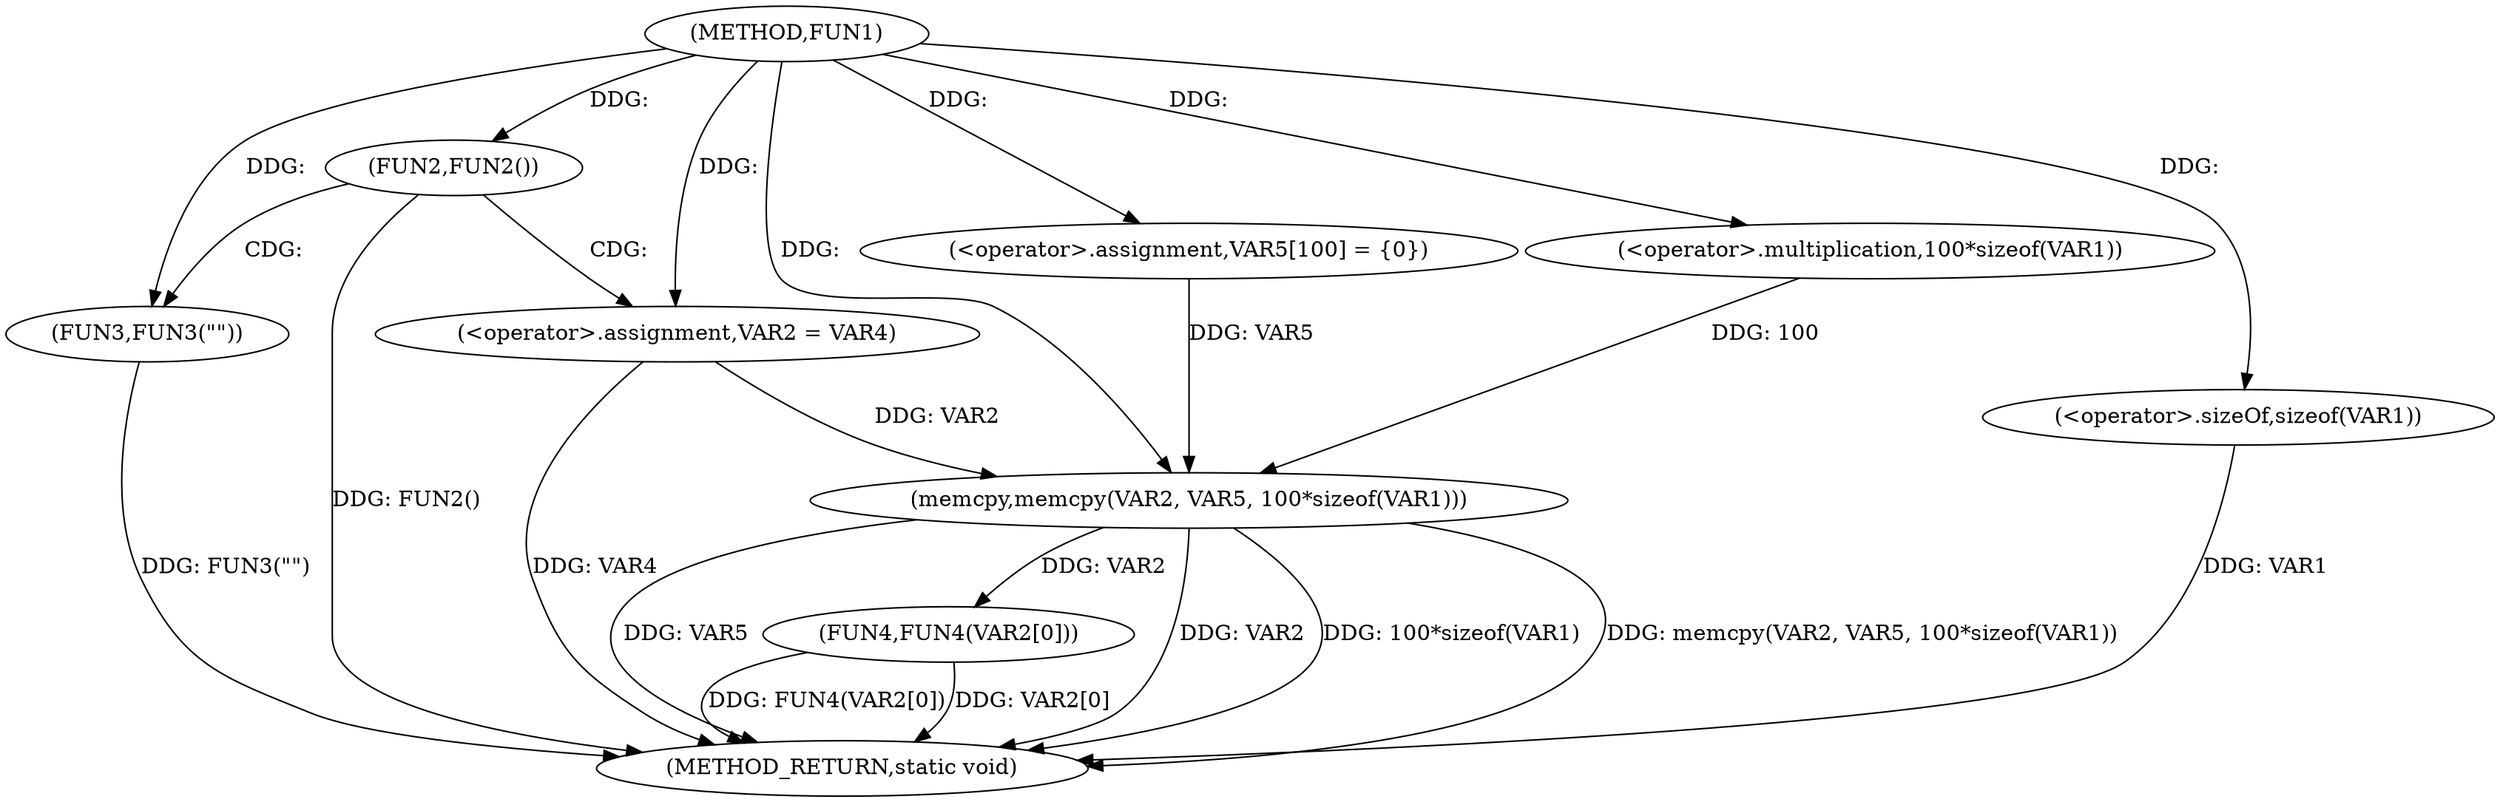 digraph FUN1 {  
"1000100" [label = "(METHOD,FUN1)" ]
"1000130" [label = "(METHOD_RETURN,static void)" ]
"1000106" [label = "(FUN2,FUN2())" ]
"1000108" [label = "(FUN3,FUN3(\"\"))" ]
"1000112" [label = "(<operator>.assignment,VAR2 = VAR4)" ]
"1000117" [label = "(<operator>.assignment,VAR5[100] = {0})" ]
"1000119" [label = "(memcpy,memcpy(VAR2, VAR5, 100*sizeof(VAR1)))" ]
"1000122" [label = "(<operator>.multiplication,100*sizeof(VAR1))" ]
"1000124" [label = "(<operator>.sizeOf,sizeof(VAR1))" ]
"1000126" [label = "(FUN4,FUN4(VAR2[0]))" ]
  "1000126" -> "1000130"  [ label = "DDG: FUN4(VAR2[0])"] 
  "1000124" -> "1000130"  [ label = "DDG: VAR1"] 
  "1000108" -> "1000130"  [ label = "DDG: FUN3(\"\")"] 
  "1000112" -> "1000130"  [ label = "DDG: VAR4"] 
  "1000119" -> "1000130"  [ label = "DDG: VAR5"] 
  "1000126" -> "1000130"  [ label = "DDG: VAR2[0]"] 
  "1000119" -> "1000130"  [ label = "DDG: VAR2"] 
  "1000119" -> "1000130"  [ label = "DDG: 100*sizeof(VAR1)"] 
  "1000119" -> "1000130"  [ label = "DDG: memcpy(VAR2, VAR5, 100*sizeof(VAR1))"] 
  "1000106" -> "1000130"  [ label = "DDG: FUN2()"] 
  "1000100" -> "1000106"  [ label = "DDG: "] 
  "1000100" -> "1000108"  [ label = "DDG: "] 
  "1000100" -> "1000112"  [ label = "DDG: "] 
  "1000100" -> "1000117"  [ label = "DDG: "] 
  "1000112" -> "1000119"  [ label = "DDG: VAR2"] 
  "1000100" -> "1000119"  [ label = "DDG: "] 
  "1000117" -> "1000119"  [ label = "DDG: VAR5"] 
  "1000122" -> "1000119"  [ label = "DDG: 100"] 
  "1000100" -> "1000122"  [ label = "DDG: "] 
  "1000100" -> "1000124"  [ label = "DDG: "] 
  "1000119" -> "1000126"  [ label = "DDG: VAR2"] 
  "1000106" -> "1000112"  [ label = "CDG: "] 
  "1000106" -> "1000108"  [ label = "CDG: "] 
}
